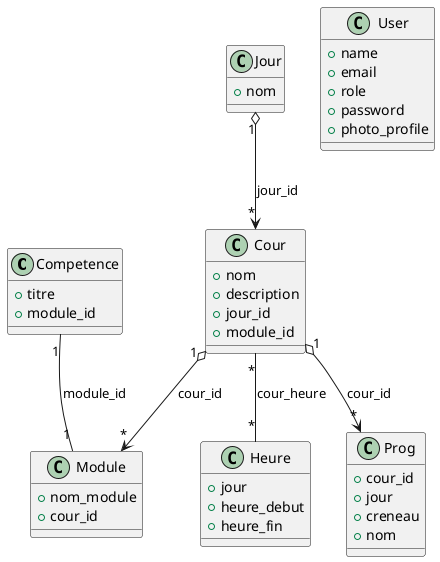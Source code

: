 @startuml dd
class Competence {
  +titre
  +module_id
}
class Module {
  +nom_module
  +cour_id
}
class Cour {
  +nom
  +description
  +jour_id
  +module_id
}
class Jour {
  +nom
}
class Heure {
  +jour
  +heure_debut
  +heure_fin
}
class Prog {
  +cour_id
  +jour
  +creneau
  +nom
}
class User {
  +name
  +email
  +role
  +password
  +photo_profile
}

' Relations
Competence "1" -- "1" Module : module_id
Cour "1" o--> "*" Module : cour_id
Jour "1" o--> "*" Cour : jour_id
Cour "*" -- "*" Heure : cour_heure
Cour "1" o--> "*" Prog : cour_id

@enduml
